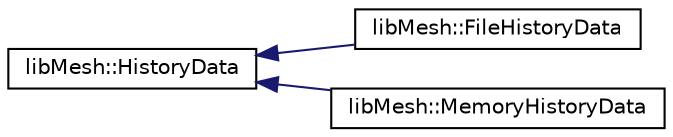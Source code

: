 digraph "类继承关系图"
{
 // INTERACTIVE_SVG=YES
  edge [fontname="Helvetica",fontsize="10",labelfontname="Helvetica",labelfontsize="10"];
  node [fontname="Helvetica",fontsize="10",shape=record];
  rankdir="LR";
  Node1 [label="libMesh::HistoryData",height=0.2,width=0.4,color="black", fillcolor="white", style="filled",URL="$classlibMesh_1_1HistoryData.html",tooltip="The History Data classes are companion classes to SolutionHistory and MeshHistory classes..."];
  Node1 -> Node2 [dir="back",color="midnightblue",fontsize="10",style="solid",fontname="Helvetica"];
  Node2 [label="libMesh::FileHistoryData",height=0.2,width=0.4,color="black", fillcolor="white", style="filled",URL="$classlibMesh_1_1FileHistoryData.html",tooltip="HistoryData subclass that provides a struct to store history data such as timestamps, mesh, primal and adjoint filenames and timestep sizes. "];
  Node1 -> Node3 [dir="back",color="midnightblue",fontsize="10",style="solid",fontname="Helvetica"];
  Node3 [label="libMesh::MemoryHistoryData",height=0.2,width=0.4,color="black", fillcolor="white", style="filled",URL="$classlibMesh_1_1MemoryHistoryData.html",tooltip="MemoryHistoryData provides a data structure to store memory history data. "];
}
